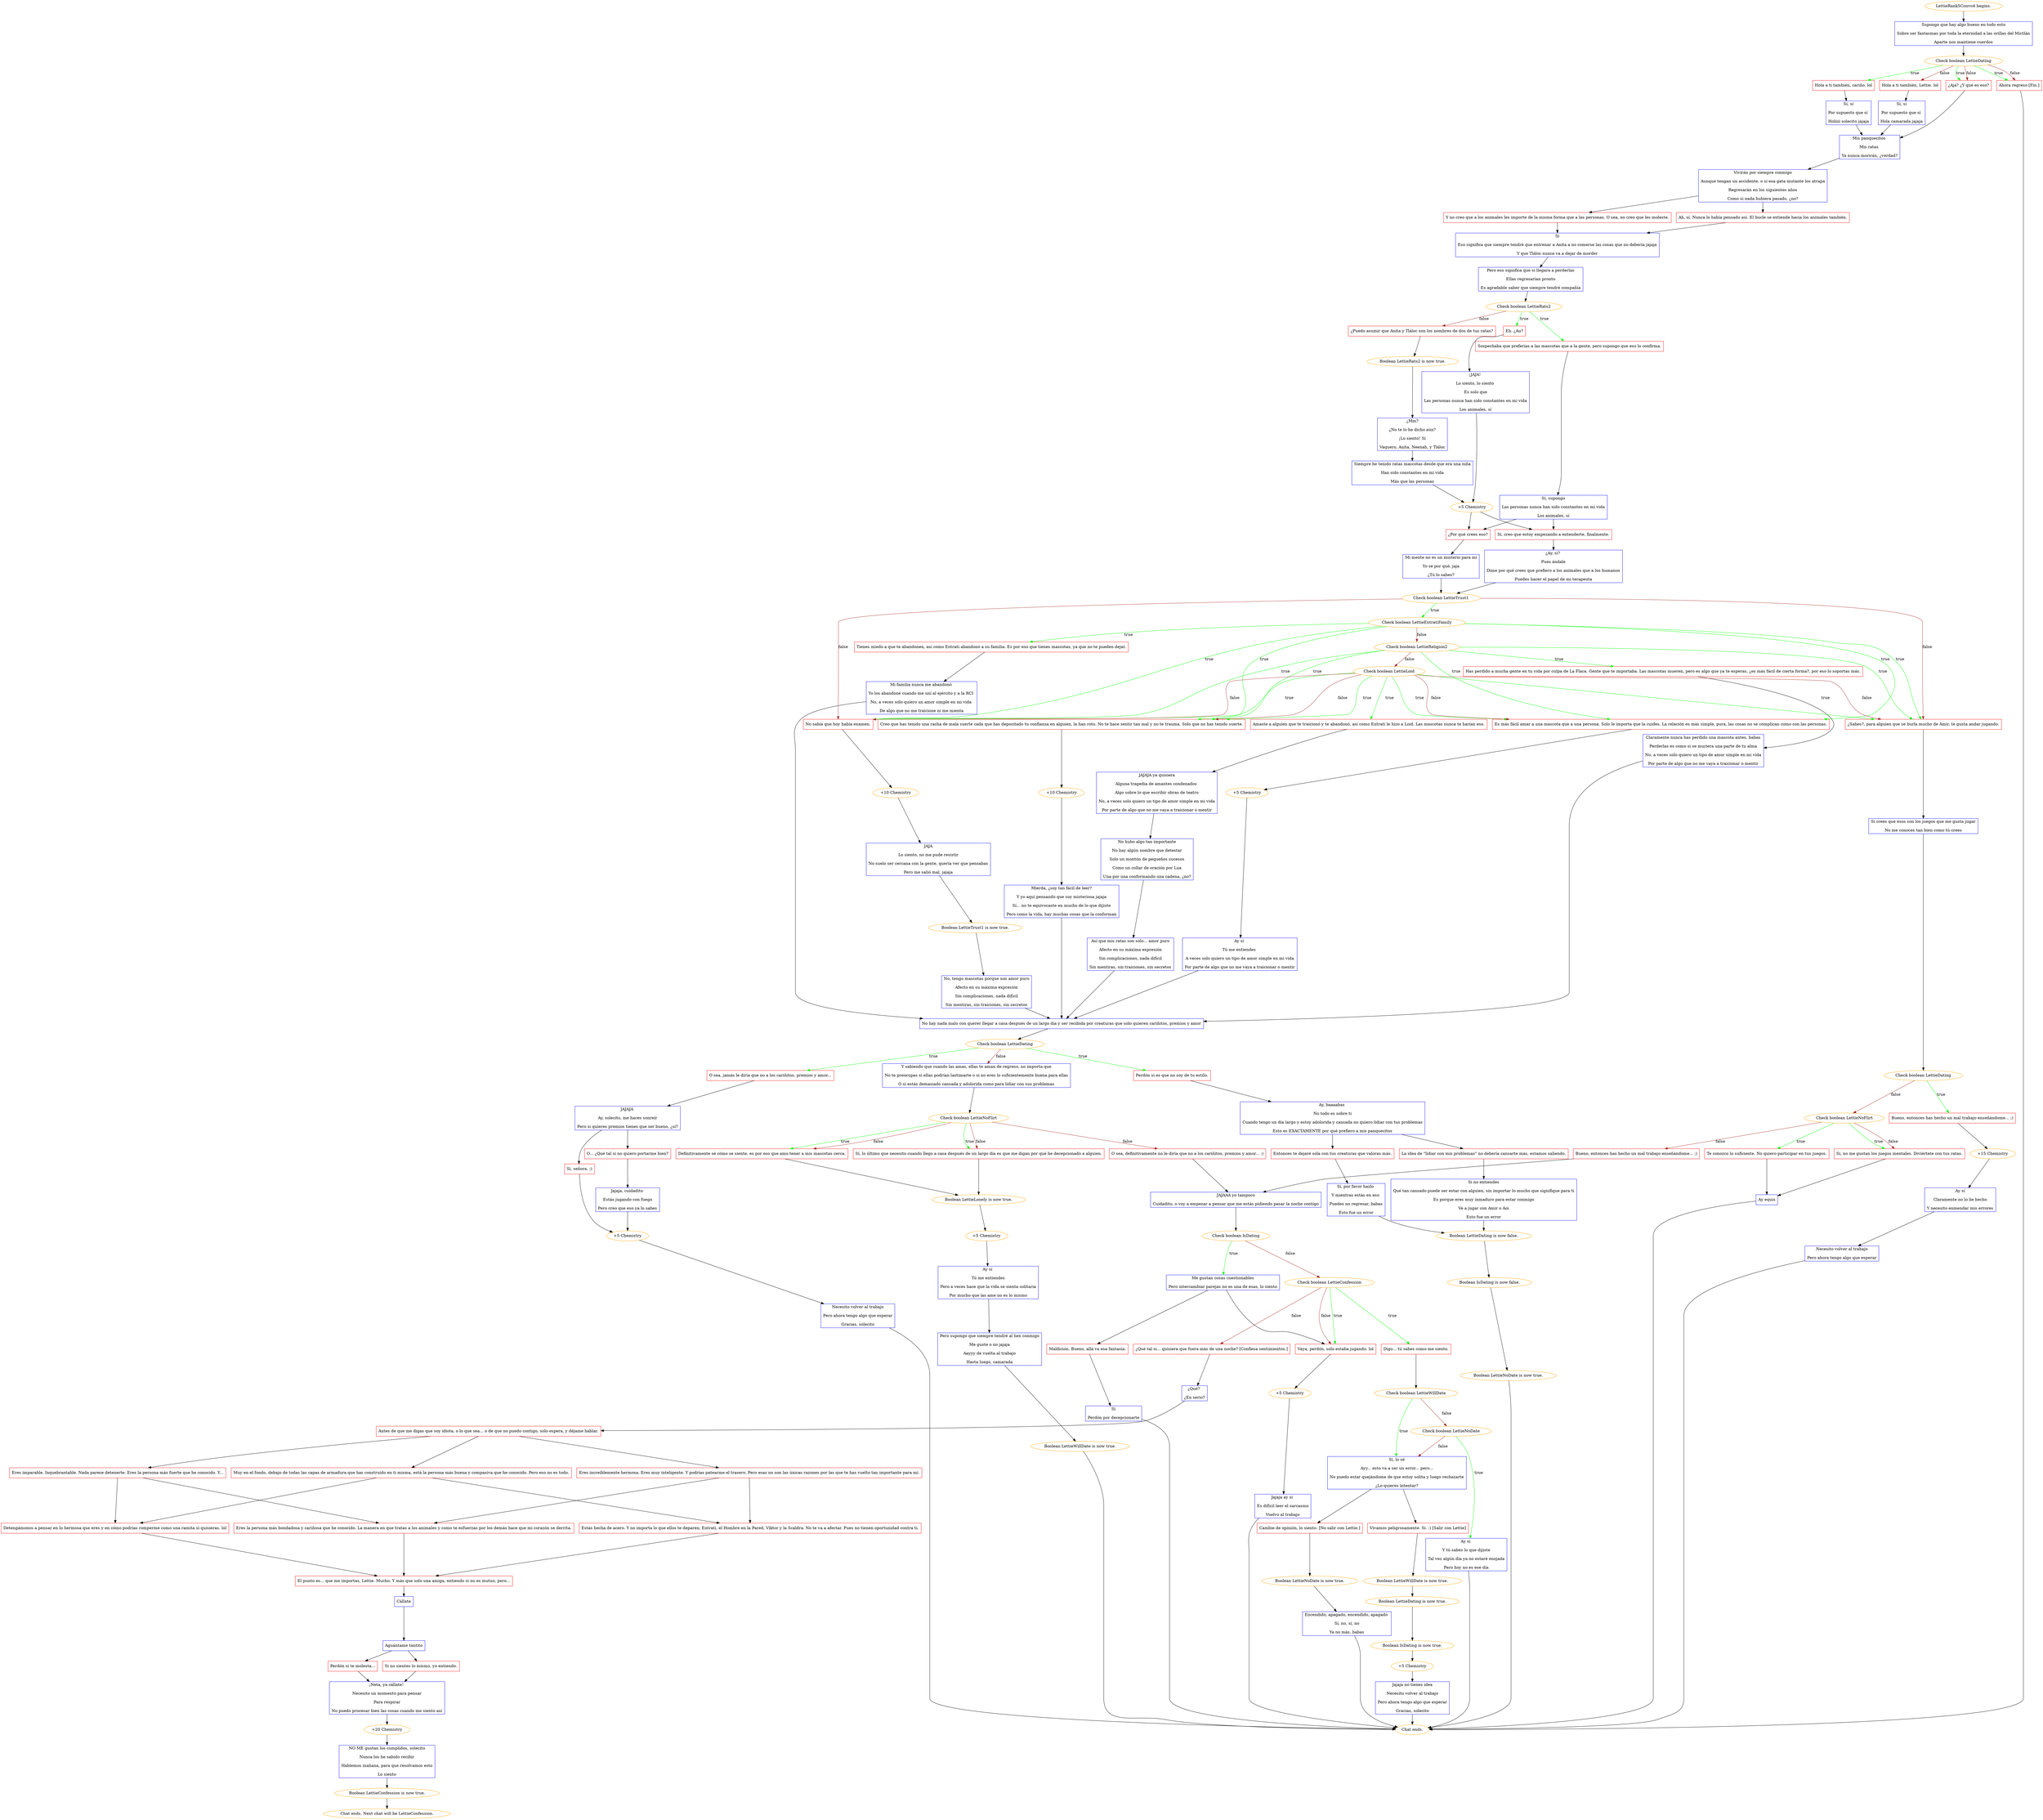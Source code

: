 digraph {
	"LettieRank5Convo4 begins." [color=orange];
		"LettieRank5Convo4 begins." -> j1989415910;
	j1989415910 [label="Supongo que hay algo bueno en todo esto
Sobre ser fantasmas por toda la eternidad a las orillas del Mictlán
Aparte nos mantiene cuerdos",shape=box,color=blue];
		j1989415910 -> j3478694017;
	j3478694017 [label="Check boolean LettieDating",color=orange];
		j3478694017 -> j1105274772 [label=true,color=green];
		j3478694017 -> j3687963323 [label=true,color=green];
		j3478694017 -> j748316381 [label=true,color=green];
		j3478694017 -> j3820391149 [label=false,color=brown];
		j3478694017 -> j3687963323 [label=false,color=brown];
		j3478694017 -> j748316381 [label=false,color=brown];
	j1105274772 [label="Hola a ti también, cariño. lol",shape=box,color=red];
		j1105274772 -> j4201169381;
	j3687963323 [label="¿Ajá? ¿Y qué es eso?",shape=box,color=red];
		j3687963323 -> j3155437228;
	j748316381 [label="Ahora regreso [Fin.]",shape=box,color=red];
		j748316381 -> "Chat ends.";
	j3820391149 [label="Hola a ti también, Lettie. lol",shape=box,color=red];
		j3820391149 -> j2298908808;
	j4201169381 [label="Sí, sí
Por supuesto que sí 
Holiiii solecito jajaja",shape=box,color=blue];
		j4201169381 -> j3155437228;
	j3155437228 [label="Mis panquecitos 
Mis ratas 
Ya nunca morirán, ¿verdad?",shape=box,color=blue];
		j3155437228 -> j3043611469;
	"Chat ends." [color=orange];
	j2298908808 [label="Sí, sí
Por supuesto que sí 
Hola camarada jajaja",shape=box,color=blue];
		j2298908808 -> j3155437228;
	j3043611469 [label="Vivirán por siempre conmigo
Aunque tengan un accidente, o si esa gata mutante los atrapa
Regresarán en los siguientes años
Como si nada hubiera pasado, ¿no?",shape=box,color=blue];
		j3043611469 -> j2374172357;
		j3043611469 -> j1808490830;
	j2374172357 [label="Ah, sí. Nunca lo había pensado así. El bucle se extiende hacia los animales también.",shape=box,color=red];
		j2374172357 -> j2496250187;
	j1808490830 [label="Y no creo que a los animales les importe de la misma forma que a las personas. O sea, no creo que les moleste.",shape=box,color=red];
		j1808490830 -> j2496250187;
	j2496250187 [label="Sí
Eso significa que siempre tendré que entrenar a Anita a no comerse las cosas que no debería jajaja
Y que Tláloc nunca va a dejar de morder",shape=box,color=blue];
		j2496250187 -> j1079835865;
	j1079835865 [label="Pero eso significa que si llegara a perderlas
Ellas regresarían pronto
Es agradable saber que siempre tendré compañía",shape=box,color=blue];
		j1079835865 -> j1319721791;
	j1319721791 [label="Check boolean LettieRats2",color=orange];
		j1319721791 -> j1121821116 [label=true,color=green];
		j1319721791 -> j1433237075 [label=true,color=green];
		j1319721791 -> j2492156164 [label=false,color=brown];
	j1121821116 [label="Eh. ¿Au?",shape=box,color=red];
		j1121821116 -> j242118977;
	j1433237075 [label="Sospechaba que preferías a las mascotas que a la gente, pero supongo que eso lo confirma.",shape=box,color=red];
		j1433237075 -> j1823550310;
	j2492156164 [label="¿Puedo asumir que Anita y Tláloc son los nombres de dos de tus ratas?",shape=box,color=red];
		j2492156164 -> j2546116199;
	j242118977 [label="¡JAJA! 
Lo siento, lo siento 
Es solo que
Las personas nunca han sido constantes en mi vida
Los animales, sí",shape=box,color=blue];
		j242118977 -> j1200088022;
	j1823550310 [label="Sí, supongo
Las personas nunca han sido constantes en mi vida
Los animales, sí",shape=box,color=blue];
		j1823550310 -> j2579876534;
		j1823550310 -> j3969534967;
	j2546116199 [label="Boolean LettieRats2 is now true.",color=orange];
		j2546116199 -> j608061057;
	j1200088022 [label="+5 Chemistry",color=orange];
		j1200088022 -> j2579876534;
		j1200088022 -> j3969534967;
	j2579876534 [label="Sí, creo que estoy empezando a entenderte, finalmente.",shape=box,color=red];
		j2579876534 -> j4267049843;
	j3969534967 [label="¿Por qué crees eso?",shape=box,color=red];
		j3969534967 -> j1941267748;
	j608061057 [label="¿Mm?
¿No te lo he dicho aún?
¡Lo siento! Sí
Vaquero, Anita, Neenah, y Tláloc",shape=box,color=blue];
		j608061057 -> j2328802474;
	j4267049843 [label="¿Ay, sí? 
Pues ándale
Dime por qué crees que prefiero a los animales que a los humanos
Puedes hacer el papel de mi terapeuta",shape=box,color=blue];
		j4267049843 -> j2851763892;
	j1941267748 [label="Mi mente no es un misterio para mí
Yo sé por qué, jaja
¿Tú lo sabes?",shape=box,color=blue];
		j1941267748 -> j2851763892;
	j2328802474 [label="Siempre he tenido ratas mascotas desde que era una niña
Han sido constantes en mi vida
Más que las personas",shape=box,color=blue];
		j2328802474 -> j1200088022;
	j2851763892 [label="Check boolean LettieTrust1",color=orange];
		j2851763892 -> j2924756852 [label=true,color=green];
		j2851763892 -> j2649222896 [label=false,color=brown];
		j2851763892 -> j550033797 [label=false,color=brown];
	j2924756852 [label="Check boolean LettieEntratiFamily",color=orange];
		j2924756852 -> j4265391367 [label=true,color=green];
		j2924756852 -> j2158856212 [label=true,color=green];
		j2924756852 -> j3163248287 [label=true,color=green];
		j2924756852 -> j550033797 [label=true,color=green];
		j2924756852 -> j2649222896 [label=true,color=green];
		j2924756852 -> j3276047934 [label=false,color=brown];
	j2649222896 [label="¿Sabes?, para alguien que se burla mucho de Amir, te gusta andar jugando.",shape=box,color=red];
		j2649222896 -> j3992336189;
	j550033797 [label="No sabía que hoy había examen.",shape=box,color=red];
		j550033797 -> j760724549;
	j4265391367 [label="Creo que has tenido una racha de mala suerte cada que has depositado tu confianza en alguien, la han roto. No te hace sentir tan mal y no te trauma. Solo que no has tenido suerte.",shape=box,color=red];
		j4265391367 -> j606086890;
	j2158856212 [label="Tienes miedo a que te abandonen, así como Entrati abandonó a su familia. Es por eso que tienes mascotas, ya que no te pueden dejar.",shape=box,color=red];
		j2158856212 -> j1060870940;
	j3163248287 [label="Es más fácil amar a una mascota que a una persona. Solo le importa que la cuides. La relación es más simple, pura, las cosas no se complican como con las personas.",shape=box,color=red];
		j3163248287 -> j3072824778;
	j3276047934 [label="Check boolean LettieReligion2",color=orange];
		j3276047934 -> j4265391367 [label=true,color=green];
		j3276047934 -> j851393613 [label=true,color=green];
		j3276047934 -> j3163248287 [label=true,color=green];
		j3276047934 -> j550033797 [label=true,color=green];
		j3276047934 -> j2649222896 [label=true,color=green];
		j3276047934 -> j3543748376 [label=false,color=brown];
	j3992336189 [label="Si crees que esos son los juegos que me gusta jugar
No me conoces tan bien como tú crees",shape=box,color=blue];
		j3992336189 -> j623227052;
	j760724549 [label="+10 Chemistry",color=orange];
		j760724549 -> j321192104;
	j606086890 [label="+10 Chemistry",color=orange];
		j606086890 -> j3009233962;
	j1060870940 [label="Mi familia nunca me abandonó 
Yo los abandoné cuando me uní al ejército y a la RCI 
No, a veces sólo quiero un amor simple en mi vida 
De algo que no me traicione ni me mienta",shape=box,color=blue];
		j1060870940 -> j1876636171;
	j3072824778 [label="+5 Chemistry",color=orange];
		j3072824778 -> j1832478680;
	j851393613 [label="Has perdido a mucha gente en tu vida por culpa de La Flaca. Gente que te importaba. Las mascotas mueren, pero es algo que ya te esperas, ¿es más fácil de cierta forma?, por eso lo soportas más.",shape=box,color=red];
		j851393613 -> j3387932459;
	j3543748376 [label="Check boolean LettieLoid",color=orange];
		j3543748376 -> j4265391367 [label=true,color=green];
		j3543748376 -> j3418425684 [label=true,color=green];
		j3543748376 -> j3163248287 [label=true,color=green];
		j3543748376 -> j550033797 [label=true,color=green];
		j3543748376 -> j2649222896 [label=true,color=green];
		j3543748376 -> j4265391367 [label=false,color=brown];
		j3543748376 -> j3163248287 [label=false,color=brown];
		j3543748376 -> j550033797 [label=false,color=brown];
		j3543748376 -> j2649222896 [label=false,color=brown];
	j623227052 [label="Check boolean LettieDating",color=orange];
		j623227052 -> j2708195187 [label=true,color=green];
		j623227052 -> j1663250087 [label=false,color=brown];
	j321192104 [label="JAJA
Lo siento, no me pude resistir
No suelo ser cercana con la gente, quería ver que pensabas
Pero me salió mal, jajaja",shape=box,color=blue];
		j321192104 -> j654778999;
	j3009233962 [label="Mierda, ¿soy tan fácil de leer?
Y yo aquí pensando que soy misteriosa jajaja
Sí... no te equivocaste en mucho de lo que dijiste
Pero como la vida, hay muchas cosas que la conforman",shape=box,color=blue];
		j3009233962 -> j1876636171;
	j1876636171 [label="No hay nada malo con querer llegar a casa después de un largo día y ser recibida por creaturas que solo quieren cariñitos, premios y amor",shape=box,color=blue];
		j1876636171 -> j1422503800;
	j1832478680 [label="Ay sí 
Tú me entiendes 
A veces solo quiero un tipo de amor simple en mi vida
Por parte de algo que no me vaya a traicionar o mentir",shape=box,color=blue];
		j1832478680 -> j1876636171;
	j3387932459 [label="Claramente nunca has perdido una mascota antes, babas
Perderlas es como si se muriera una parte de tu alma
No, a veces solo quiero un tipo de amor simple en mi vida
Por parte de algo que no me vaya a traicionar o mentir",shape=box,color=blue];
		j3387932459 -> j1876636171;
	j3418425684 [label="Amaste a alguien que te traicionó y te abandonó, así como Entrati le hizo a Loid. Las mascotas nunca te harían eso.",shape=box,color=red];
		j3418425684 -> j1097114924;
	j2708195187 [label="Bueno, entonces has hecho un mal trabajo enseñándome... ;)",shape=box,color=red];
		j2708195187 -> j1517873297;
	j1663250087 [label="Check boolean LettieNoFlirt",color=orange];
		j1663250087 -> j3565244586 [label=true,color=green];
		j1663250087 -> j3858203107 [label=true,color=green];
		j1663250087 -> j3858203107 [label=false,color=brown];
		j1663250087 -> j464374970 [label=false,color=brown];
	j654778999 [label="Boolean LettieTrust1 is now true.",color=orange];
		j654778999 -> j4118049964;
	j1422503800 [label="Check boolean LettieDating",color=orange];
		j1422503800 -> j371789724 [label=true,color=green];
		j1422503800 -> j3105687782 [label=true,color=green];
		j1422503800 -> j3568435002 [label=false,color=brown];
	j1097114924 [label="JAJAJA ya quisiera
Alguna tragedia de amantes condenados 
Algo sobre lo que escribir obras de teatro
No, a veces solo quiero un tipo de amor simple en mi vida
Por parte de algo que no me vaya a traicionar o mentir",shape=box,color=blue];
		j1097114924 -> j2552228166;
	j1517873297 [label="+15 Chemistry",color=orange];
		j1517873297 -> j479276211;
	j3565244586 [label="Te conozco lo suficiente. No quiero participar en tus juegos.",shape=box,color=red];
		j3565244586 -> j556154860;
	j3858203107 [label="Sí, no me gustan los juegos mentales. Diviértete con tus ratas.",shape=box,color=red];
		j3858203107 -> j556154860;
	j464374970 [label="Bueno, entonces has hecho un mal trabajo enseñándome... ;)",shape=box,color=red];
		j464374970 -> j2257099978;
	j4118049964 [label="No, tengo mascotas porque son amor puro
Afecto en su máxima expresión
Sin complicaciones, nada difícil
Sin mentiras, sin traiciones, sin secretos",shape=box,color=blue];
		j4118049964 -> j1876636171;
	j371789724 [label="O sea, jamás le diría que no a los cariñitos, premios y amor...",shape=box,color=red];
		j371789724 -> j1854145828;
	j3105687782 [label="Perdón si es que no soy de tu estilo.",shape=box,color=red];
		j3105687782 -> j2657939053;
	j3568435002 [label="Y sabiendo que cuando las amas, ellas te aman de regreso, no importa que
No te preocupas si ellas podrían lastimarte o si no eres lo suficientemente buena para ellas
O si estás demasiado cansada y adolorida como para lidiar con sus problemas",shape=box,color=blue];
		j3568435002 -> j1860501283;
	j2552228166 [label="No hubo algo tan importante
No hay algún nombre que detestar
Solo un montón de pequeños sucesos
Como un collar de oración por Lua
Una por una conformando una cadena, ¿no?",shape=box,color=blue];
		j2552228166 -> j867213163;
	j479276211 [label="Ay sí
Claramente no lo he hecho
Y necesito enmendar mis errores",shape=box,color=blue];
		j479276211 -> j3596747328;
	j556154860 [label="Ay equis",shape=box,color=blue];
		j556154860 -> "Chat ends.";
	j2257099978 [label="JAJAAA yo tampoco
Cuidadito, o voy a empezar a pensar que me estás pidiendo pasar la noche contigo",shape=box,color=blue];
		j2257099978 -> j249200213;
	j1854145828 [label="JAJAJA 
Ay, solecito, me haces sonreír
Pero si quieres premios tienes que ser bueno, ¿sí?",shape=box,color=blue];
		j1854145828 -> j1264869018;
		j1854145828 -> j47936378;
	j2657939053 [label="Ay, baaaabas 
No todo es sobre ti
Cuando tengo un día largo y estoy adolorida y cansada no quiero lidiar con tus problemas
Esto es EXACTAMENTE por qué prefiero a mis panquecitos",shape=box,color=blue];
		j2657939053 -> j4134845447;
		j2657939053 -> j4067963850;
	j1860501283 [label="Check boolean LettieNoFlirt",color=orange];
		j1860501283 -> j1313018790 [label=true,color=green];
		j1860501283 -> j2833752054 [label=true,color=green];
		j1860501283 -> j1313018790 [label=false,color=brown];
		j1860501283 -> j2833752054 [label=false,color=brown];
		j1860501283 -> j1849399846 [label=false,color=brown];
	j867213163 [label="Así que mis ratas son solo... amor puro
Afecto en su máxima expresión
Sin complicaciones, nada difícil
Sin mentiras, sin traiciones, sin secretos",shape=box,color=blue];
		j867213163 -> j1876636171;
	j3596747328 [label="Necesito volver al trabajo
Pero ahora tengo algo que esperar",shape=box,color=blue];
		j3596747328 -> "Chat ends.";
	j249200213 [label="Check boolean IsDating",color=orange];
		j249200213 -> j2291462284 [label=true,color=green];
		j249200213 -> j3634973042 [label=false,color=brown];
	j1264869018 [label="Sí, señora. ;)",shape=box,color=red];
		j1264869018 -> j3674513911;
	j47936378 [label="O... ¿Qué tal si no quiero portarme bien?",shape=box,color=red];
		j47936378 -> j2937457253;
	j4134845447 [label="La idea de \"lidiar con mis problemas\" no debería cansarte más, estamos saliendo.",shape=box,color=red];
		j4134845447 -> j2868190735;
	j4067963850 [label="Entonces te dejaré sola con tus creaturas que valoras más.",shape=box,color=red];
		j4067963850 -> j823915164;
	j1313018790 [label="Sí, lo último que necesito cuando llego a casa después de un largo día es que me digan por qué he decepcionado a alguien.",shape=box,color=red];
		j1313018790 -> j2369432377;
	j2833752054 [label="Definitivamente sé cómo se siente, es por eso que amo tener a mis mascotas cerca.",shape=box,color=red];
		j2833752054 -> j2369432377;
	j1849399846 [label="O sea, definitivamente no le diría que no a los cariñitos, premios y amor... ;)",shape=box,color=red];
		j1849399846 -> j2257099978;
	j2291462284 [label="Me gustan cosas cuestionables
Pero intercambiar parejas no es una de esas, lo siento",shape=box,color=blue];
		j2291462284 -> j4024474512;
		j2291462284 -> j541798065;
	j3634973042 [label="Check boolean LettieConfession",color=orange];
		j3634973042 -> j3888456101 [label=true,color=green];
		j3634973042 -> j4024474512 [label=true,color=green];
		j3634973042 -> j479796173 [label=false,color=brown];
		j3634973042 -> j4024474512 [label=false,color=brown];
	j3674513911 [label="+5 Chemistry",color=orange];
		j3674513911 -> j3505214747;
	j2937457253 [label="Jajaja, cuidadito 
Estás jugando con fuego
Pero creo que eso ya lo sabes",shape=box,color=blue];
		j2937457253 -> j3674513911;
	j2868190735 [label="Si no entiendes
Qué tan cansado puede ser estar con alguien, sin importar lo mucho que signifique para ti
Es porque eres muy inmaduro para estar conmigo
Ve a jugar con Amir o Aoi
Esto fue un error",shape=box,color=blue];
		j2868190735 -> j2548450594;
	j823915164 [label="Sí, por favor hazlo 
Y mientras estás en eso 
Puedes no regresar, babas
Esto fue un error",shape=box,color=blue];
		j823915164 -> j2548450594;
	j2369432377 [label="Boolean LettieLonely is now true.",color=orange];
		j2369432377 -> j3271112336;
	j4024474512 [label="Vaya, perdón, solo estaba jugando. lol",shape=box,color=red];
		j4024474512 -> j358890514;
	j541798065 [label="Maldición. Bueno, allá va esa fantasía.",shape=box,color=red];
		j541798065 -> j2307890328;
	j3888456101 [label="Digo... tú sabes como me siento.",shape=box,color=red];
		j3888456101 -> j3913475475;
	j479796173 [label="¿Qué tal si... quisiera que fuera más de una noche? [Confiesa sentimientos.]",shape=box,color=red];
		j479796173 -> j4260490214;
	j3505214747 [label="Necesito volver al trabajo
Pero ahora tengo algo que esperar
Gracias, solecito",shape=box,color=blue];
		j3505214747 -> "Chat ends.";
	j2548450594 [label="Boolean LettieDating is now false.",color=orange];
		j2548450594 -> j4086907321;
	j3271112336 [label="+5 Chemistry",color=orange];
		j3271112336 -> j2247885058;
	j358890514 [label="+5 Chemistry",color=orange];
		j358890514 -> j1882090794;
	j2307890328 [label="Sí
Perdón por decepcionarte",shape=box,color=blue];
		j2307890328 -> "Chat ends.";
	j3913475475 [label="Check boolean LettieWillDate",color=orange];
		j3913475475 -> j178030459 [label=true,color=green];
		j3913475475 -> j3575091671 [label=false,color=brown];
	j4260490214 [label="¿Qué? 
¿En serio?",shape=box,color=blue];
		j4260490214 -> j3241443280;
	j4086907321 [label="Boolean IsDating is now false.",color=orange];
		j4086907321 -> j2703113057;
	j2247885058 [label="Ay sí 
Tú me entiendes
Pero a veces hace que la vida se sienta solitaria
Por mucho que las ame no es lo mismo",shape=box,color=blue];
		j2247885058 -> j697160914;
	j1882090794 [label="Jajaja ay sí 
Es difícil leer el sarcasmo
Vuelvo al trabajo",shape=box,color=blue];
		j1882090794 -> "Chat ends.";
	j178030459 [label="Sí, lo sé
Ayy... esto va a ser un error... pero...
No puedo estar quejándome de que estoy solita y luego rechazarte
¿Lo quieres intentar?",shape=box,color=blue];
		j178030459 -> j3964900929;
		j178030459 -> j1179145838;
	j3575091671 [label="Check boolean LettieNoDate",color=orange];
		j3575091671 -> j1620103843 [label=true,color=green];
		j3575091671 -> j178030459 [label=false,color=brown];
	j3241443280 [label="Antes de que me digas que soy idiota, o lo que sea... o de que no puedo contigo, solo espera, y déjame hablar.",shape=box,color=red];
		j3241443280 -> j3957010438;
		j3241443280 -> j646413196;
		j3241443280 -> j1512284935;
	j2703113057 [label="Boolean LettieNoDate is now true.",color=orange];
		j2703113057 -> "Chat ends.";
	j697160914 [label="Pero supongo que siempre tendré al hex conmigo
Me guste o no jajaja
Aayyy de vuelta al trabajo
Hasta luego, camarada",shape=box,color=blue];
		j697160914 -> j2129367046;
	j3964900929 [label="Vivamos peligrosamente. Sí. :) [Salir con Lettie]",shape=box,color=red];
		j3964900929 -> j3211615694;
	j1179145838 [label="Cambie de opinión, lo siento. [No salir con Lettie.]",shape=box,color=red];
		j1179145838 -> j312891743;
	j1620103843 [label="Ay sí 
Y tú sabes lo que dijiste
Tal vez algún día ya no estaré enojada
Pero hoy no es ese día",shape=box,color=blue];
		j1620103843 -> "Chat ends.";
	j3957010438 [label="Eres increíblemente hermosa. Eres muy inteligente. Y podrías patearme el trasero. Pero esas no son las únicas razones por las que te has vuelto tan importante para mí.",shape=box,color=red];
		j3957010438 -> j920445365;
		j3957010438 -> j3743643826;
	j646413196 [label="Muy en el fondo, debajo de todas las capas de armadura que has construido en ti misma, está la persona más buena y compasiva que he conocido. Pero eso no es todo.",shape=box,color=red];
		j646413196 -> j1783496471;
		j646413196 -> j3743643826;
	j1512284935 [label="Eres imparable. Inquebrantable. Nada parece detenerte. Eres la persona más fuerte que he conocido. Y...",shape=box,color=red];
		j1512284935 -> j1783496471;
		j1512284935 -> j920445365;
	j2129367046 [label="Boolean LettieWillDate is now true.",color=orange];
		j2129367046 -> "Chat ends.";
	j3211615694 [label="Boolean LettieWillDate is now true.",color=orange];
		j3211615694 -> j2516151203;
	j312891743 [label="Boolean LettieNoDate is now true.",color=orange];
		j312891743 -> j4131195812;
	j920445365 [label="Eres la persona más bondadosa y cariñosa que he conocido. La manera en que tratas a los animales y como te esfuerzas por los demás hace que mi corazón se derrita.",shape=box,color=red];
		j920445365 -> j1548084648;
	j3743643826 [label="Estás hecha de acero. Y no importa lo que ellos te deparen; Entrati, el Hombre en la Pared, Viktor y la Scaldra. No te va a afectar. Pues no tienen oportunidad contra ti.",shape=box,color=red];
		j3743643826 -> j1548084648;
	j1783496471 [label="Detengámonos a pensar en lo hermosa que eres y en cómo podrías romperme como una ramita si quisieras. lol",shape=box,color=red];
		j1783496471 -> j1548084648;
	j2516151203 [label="Boolean LettieDating is now true.",color=orange];
		j2516151203 -> j2701199101;
	j4131195812 [label="Encendido, apagado, encendido, apagado 
Sí, no, sí, no
Ya no más, babas",shape=box,color=blue];
		j4131195812 -> "Chat ends.";
	j1548084648 [label="El punto es... que me importas, Lettie. Mucho. Y más que solo una amiga, entiendo si no es mutuo, pero...",shape=box,color=red];
		j1548084648 -> j1341769628;
	j2701199101 [label="Boolean IsDating is now true.",color=orange];
		j2701199101 -> j482507507;
	j1341769628 [label="Cállate",shape=box,color=blue];
		j1341769628 -> j3178856581;
	j482507507 [label="+5 Chemistry",color=orange];
		j482507507 -> j3421954195;
	j3178856581 [label="Aguántame tantito",shape=box,color=blue];
		j3178856581 -> j3534515020;
		j3178856581 -> j3733872978;
	j3421954195 [label="Jajaja no tienes idea
Necesito volver al trabajo
Pero ahora tengo algo que esperar
Gracias, solecito",shape=box,color=blue];
		j3421954195 -> "Chat ends.";
	j3534515020 [label="Perdón si te molesta...",shape=box,color=red];
		j3534515020 -> j212547365;
	j3733872978 [label="Si no sientes lo mismo, yo entiendo.",shape=box,color=red];
		j3733872978 -> j212547365;
	j212547365 [label="¡Neta, ya cállate! 
Necesito un momento para pensar
Para respirar
No puedo procesar bien las cosas cuando me siento así",shape=box,color=blue];
		j212547365 -> j3671248809;
	j3671248809 [label="+20 Chemistry",color=orange];
		j3671248809 -> j2148587031;
	j2148587031 [label="NO ME gustan los cumplidos, solecito
Nunca los he sabido recibir
Hablemos mañana, para que resolvamos esto
Lo siento",shape=box,color=blue];
		j2148587031 -> j2564553015;
	j2564553015 [label="Boolean LettieConfession is now true.",color=orange];
		j2564553015 -> "Chat ends. Next chat will be LettieConfession.";
	"Chat ends. Next chat will be LettieConfession." [color=orange];
}